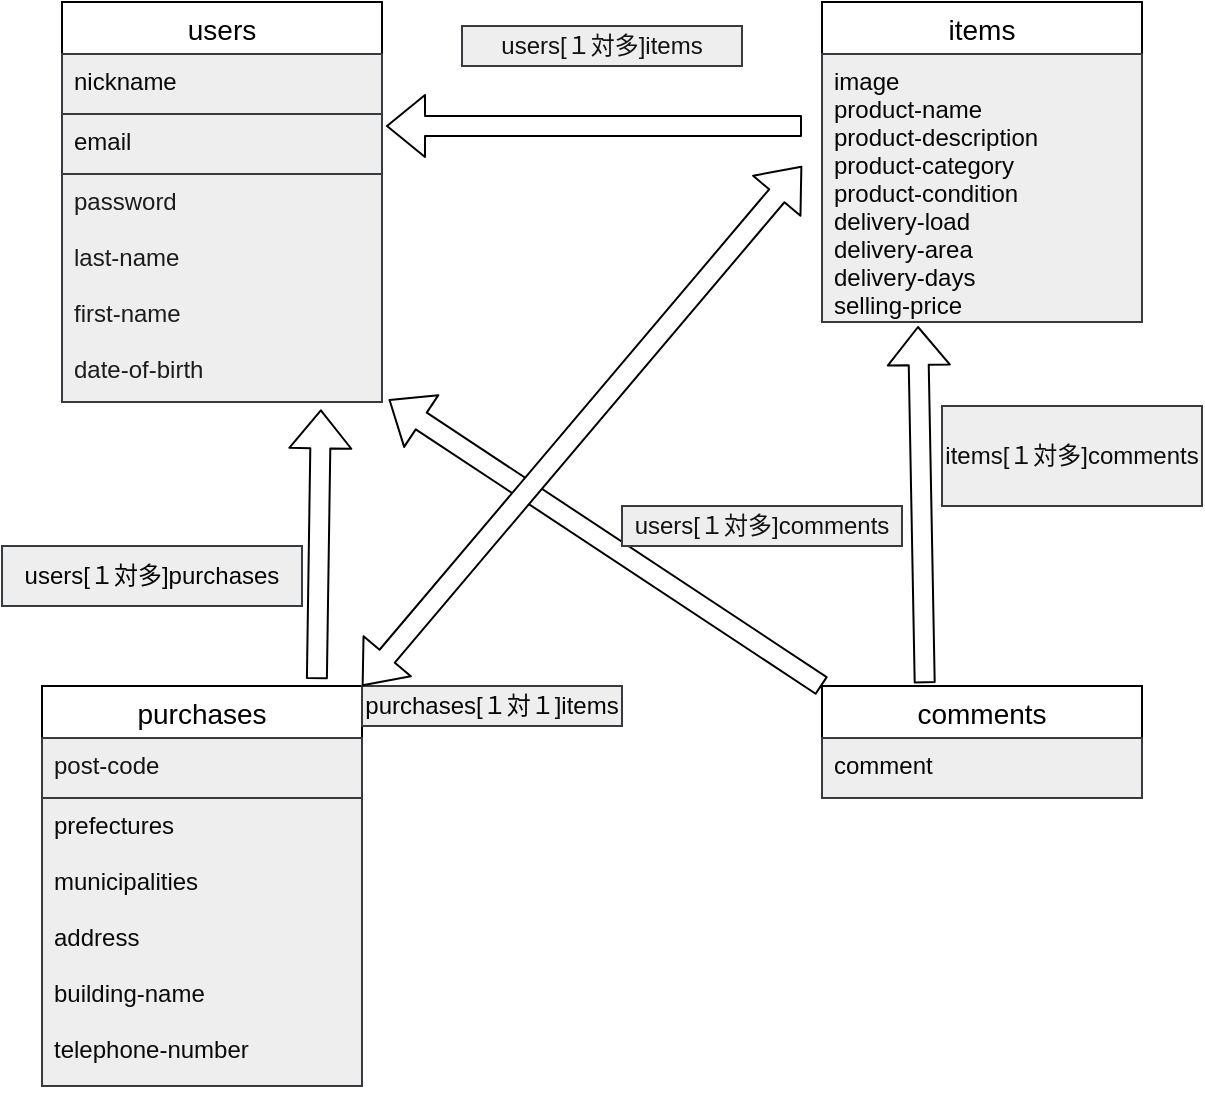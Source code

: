 <mxfile>
    <diagram id="zS7rJKl3mteTBGKELrfy" name="ページ1">
        <mxGraphModel dx="538" dy="685" grid="1" gridSize="10" guides="1" tooltips="1" connect="1" arrows="1" fold="1" page="1" pageScale="1" pageWidth="827" pageHeight="1169" background="none" math="0" shadow="0">
            <root>
                <mxCell id="0"/>
                <mxCell id="1" parent="0"/>
                <mxCell id="23" value="purchases" style="swimlane;fontStyle=0;childLayout=stackLayout;horizontal=1;startSize=26;horizontalStack=0;resizeParent=1;resizeParentMax=0;resizeLast=0;collapsible=1;marginBottom=0;align=center;fontSize=14;" parent="1" vertex="1">
                    <mxGeometry x="80" y="430" width="160" height="200" as="geometry"/>
                </mxCell>
                <mxCell id="25" value="post-code" style="text;strokeColor=#36393d;spacingLeft=4;spacingRight=4;overflow=hidden;rotatable=0;points=[[0,0.5],[1,0.5]];portConstraint=eastwest;fontSize=12;fillColor=#eeeeee;fontColor=#141414;" parent="23" vertex="1">
                    <mxGeometry y="26" width="160" height="30" as="geometry"/>
                </mxCell>
                <mxCell id="26" value="prefectures&#10;&#10;municipalities&#10;&#10;address&#10;&#10;building-name&#10;&#10;telephone-number" style="text;strokeColor=#36393d;spacingLeft=4;spacingRight=4;overflow=hidden;rotatable=0;points=[[0,0.5],[1,0.5]];portConstraint=eastwest;fontSize=12;fillColor=#eeeeee;fontColor=#0A0A0A;" parent="23" vertex="1">
                    <mxGeometry y="56" width="160" height="144" as="geometry"/>
                </mxCell>
                <mxCell id="31" value="comments" style="swimlane;fontStyle=0;childLayout=stackLayout;horizontal=1;startSize=26;horizontalStack=0;resizeParent=1;resizeParentMax=0;resizeLast=0;collapsible=1;marginBottom=0;align=center;fontSize=14;" parent="1" vertex="1">
                    <mxGeometry x="470" y="430" width="160" height="56" as="geometry"/>
                </mxCell>
                <mxCell id="32" value="comment" style="text;spacingLeft=4;spacingRight=4;overflow=hidden;rotatable=0;points=[[0,0.5],[1,0.5]];portConstraint=eastwest;fontSize=12;fillColor=#eeeeee;strokeColor=#36393d;fontColor=#050505;" parent="31" vertex="1">
                    <mxGeometry y="26" width="160" height="30" as="geometry"/>
                </mxCell>
                <mxCell id="35" value="items" style="swimlane;fontStyle=0;childLayout=stackLayout;horizontal=1;startSize=26;horizontalStack=0;resizeParent=1;resizeParentMax=0;resizeLast=0;collapsible=1;marginBottom=0;align=center;fontSize=14;" parent="1" vertex="1">
                    <mxGeometry x="470" y="88" width="160" height="160" as="geometry"/>
                </mxCell>
                <mxCell id="36" value="image&#10;product-name&#10;product-description&#10;product-category&#10;product-condition&#10;delivery-load&#10;delivery-area&#10;delivery-days&#10;selling-price" style="text;strokeColor=#36393d;spacingLeft=4;spacingRight=4;overflow=hidden;rotatable=0;points=[[0,0.5],[1,0.5]];portConstraint=eastwest;fontSize=12;fillColor=#eeeeee;fontColor=#050505;" parent="35" vertex="1">
                    <mxGeometry y="26" width="160" height="134" as="geometry"/>
                </mxCell>
                <mxCell id="39" value="users" style="swimlane;fontStyle=0;childLayout=stackLayout;horizontal=1;startSize=26;horizontalStack=0;resizeParent=1;resizeParentMax=0;resizeLast=0;collapsible=1;marginBottom=0;align=center;fontSize=14;" parent="1" vertex="1">
                    <mxGeometry x="90" y="88" width="160" height="200" as="geometry"/>
                </mxCell>
                <mxCell id="40" value="nickname" style="text;strokeColor=#36393d;spacingLeft=4;spacingRight=4;overflow=hidden;rotatable=0;points=[[0,0.5],[1,0.5]];portConstraint=eastwest;fontSize=12;fillColor=#eeeeee;fontColor=#080808;" parent="39" vertex="1">
                    <mxGeometry y="26" width="160" height="30" as="geometry"/>
                </mxCell>
                <mxCell id="41" value="email" style="text;strokeColor=#36393d;spacingLeft=4;spacingRight=4;overflow=hidden;rotatable=0;points=[[0,0.5],[1,0.5]];portConstraint=eastwest;fontSize=12;fillColor=#eeeeee;fontColor=#0D0D0D;" parent="39" vertex="1">
                    <mxGeometry y="56" width="160" height="30" as="geometry"/>
                </mxCell>
                <mxCell id="42" value="password &#10;&#10;last-name&#10;&#10;first-name&#10;&#10;date-of-birth&#10;" style="text;strokeColor=#36393d;spacingLeft=4;spacingRight=4;overflow=hidden;rotatable=0;points=[[0,0.5],[1,0.5]];portConstraint=eastwest;fontSize=12;fillColor=#eeeeee;fontColor=#1C1C1C;" parent="39" vertex="1">
                    <mxGeometry y="86" width="160" height="114" as="geometry"/>
                </mxCell>
                <mxCell id="49" value="" style="shape=flexArrow;endArrow=classic;html=1;fontColor=none;fillColor=#ffffff;" parent="1" edge="1">
                    <mxGeometry width="50" height="50" relative="1" as="geometry">
                        <mxPoint x="460" y="150" as="sourcePoint"/>
                        <mxPoint x="252" y="150" as="targetPoint"/>
                        <Array as="points"/>
                    </mxGeometry>
                </mxCell>
                <mxCell id="51" value="users[１対多]items" style="text;html=1;strokeColor=#36393d;align=center;verticalAlign=middle;whiteSpace=wrap;rounded=0;fillColor=#eeeeee;fontColor=#121212;" parent="1" vertex="1">
                    <mxGeometry x="290" y="100" width="140" height="20" as="geometry"/>
                </mxCell>
                <mxCell id="53" value="users[１対多]purchases" style="text;html=1;strokeColor=#36393d;align=center;verticalAlign=middle;whiteSpace=wrap;rounded=0;fillColor=#eeeeee;fontColor=#050505;" parent="1" vertex="1">
                    <mxGeometry x="60" y="360" width="150" height="30" as="geometry"/>
                </mxCell>
                <mxCell id="55" value="" style="shape=flexArrow;endArrow=classic;html=1;fontColor=#f0f0f0;entryX=1.021;entryY=0.989;entryDx=0;entryDy=0;entryPerimeter=0;exitX=0;exitY=0;exitDx=0;exitDy=0;fillColor=#ffffff;" parent="1" source="31" target="42" edge="1">
                    <mxGeometry width="50" height="50" relative="1" as="geometry">
                        <mxPoint x="330" y="370" as="sourcePoint"/>
                        <mxPoint x="380" y="320" as="targetPoint"/>
                    </mxGeometry>
                </mxCell>
                <mxCell id="57" value="users[１対多]comments" style="text;html=1;strokeColor=#36393d;align=center;verticalAlign=middle;whiteSpace=wrap;rounded=0;fillColor=#eeeeee;fontColor=#121212;" parent="1" vertex="1">
                    <mxGeometry x="370" y="340" width="140" height="20" as="geometry"/>
                </mxCell>
                <mxCell id="58" value="" style="shape=flexArrow;endArrow=classic;html=1;fontColor=#f0f0f0;exitX=0.321;exitY=-0.025;exitDx=0;exitDy=0;exitPerimeter=0;fillColor=#ffffff;" parent="1" source="31" edge="1">
                    <mxGeometry width="50" height="50" relative="1" as="geometry">
                        <mxPoint x="520" y="390" as="sourcePoint"/>
                        <mxPoint x="518" y="250" as="targetPoint"/>
                    </mxGeometry>
                </mxCell>
                <mxCell id="59" value="items[１対多]comments" style="text;html=1;strokeColor=#36393d;align=center;verticalAlign=middle;whiteSpace=wrap;rounded=0;fillColor=#eeeeee;fontColor=#0D0D0D;" parent="1" vertex="1">
                    <mxGeometry x="530" y="290" width="130" height="50" as="geometry"/>
                </mxCell>
                <mxCell id="60" value="" style="shape=flexArrow;endArrow=classic;html=1;fontColor=#f0f0f0;entryX=0.809;entryY=1.032;entryDx=0;entryDy=0;entryPerimeter=0;exitX=0.859;exitY=-0.017;exitDx=0;exitDy=0;exitPerimeter=0;fillColor=#ffffff;" parent="1" source="23" target="42" edge="1">
                    <mxGeometry width="50" height="50" relative="1" as="geometry">
                        <mxPoint x="200" y="410" as="sourcePoint"/>
                        <mxPoint x="250" y="360" as="targetPoint"/>
                    </mxGeometry>
                </mxCell>
                <mxCell id="62" value="purchases[１対１]items" style="text;html=1;strokeColor=#36393d;align=center;verticalAlign=middle;whiteSpace=wrap;rounded=0;fillColor=#eeeeee;fontColor=#050505;" parent="1" vertex="1">
                    <mxGeometry x="240" y="430" width="130" height="20" as="geometry"/>
                </mxCell>
                <mxCell id="63" value="" style="shape=flexArrow;endArrow=classic;startArrow=classic;html=1;fontColor=#f0f0f0;exitX=1;exitY=0;exitDx=0;exitDy=0;fillColor=#ffffff;" parent="1" source="23" edge="1">
                    <mxGeometry width="100" height="100" relative="1" as="geometry">
                        <mxPoint x="350" y="450" as="sourcePoint"/>
                        <mxPoint x="460" y="170" as="targetPoint"/>
                    </mxGeometry>
                </mxCell>
                <mxCell id="69" style="edgeStyle=none;html=1;exitX=0;exitY=1;exitDx=0;exitDy=0;fillColor=#ffffff;" edge="1" parent="1">
                    <mxGeometry relative="1" as="geometry">
                        <mxPoint x="470" y="330" as="targetPoint"/>
                        <mxPoint x="470" y="330" as="sourcePoint"/>
                    </mxGeometry>
                </mxCell>
            </root>
        </mxGraphModel>
    </diagram>
</mxfile>